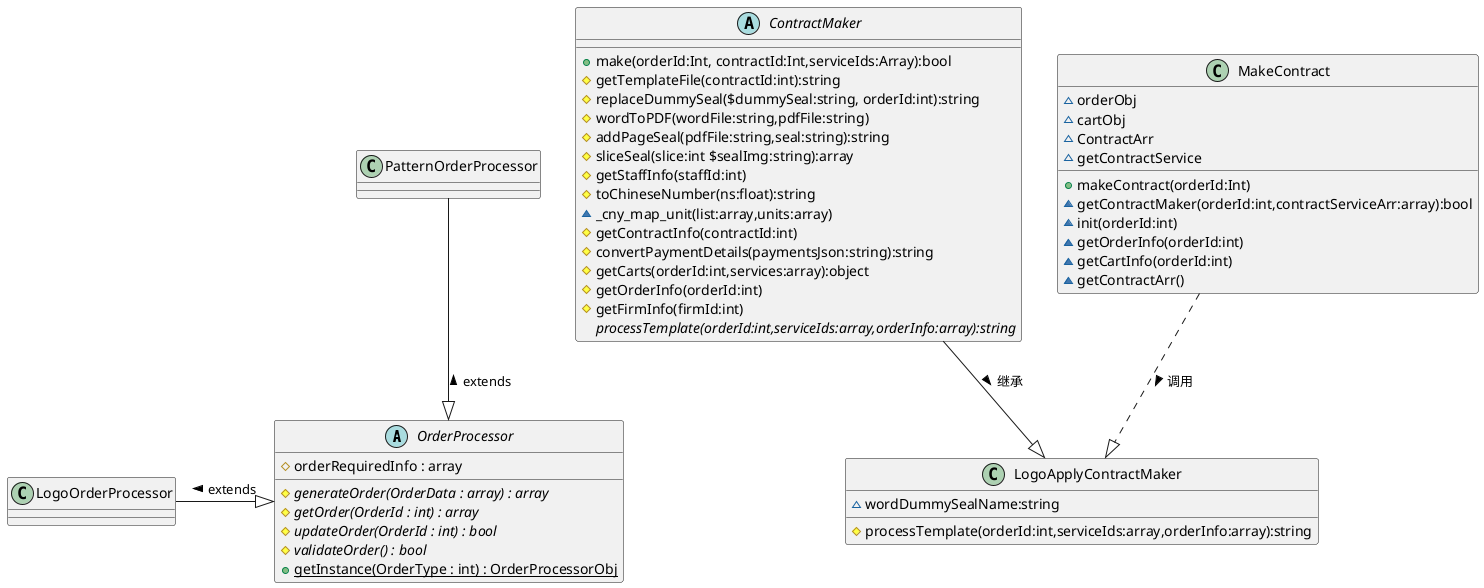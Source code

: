 @startuml
abstract class OrderProcessor{
    # orderRequiredInfo : array
   {abstract} # generateOrder(OrderData : array) : array
   {abstract} # getOrder(OrderId : int) : array
   {abstract} # updateOrder(OrderId : int) : bool
   {abstract} # validateOrder() : bool
   + {static} getInstance(OrderType : int) : OrderProcessorObj
}

LogoOrderProcessor -^ OrderProcessor : < extends
class LogoOrderProcessor{
}
PatternOrderProcessor --^ OrderProcessor : < extends
class PatternOrderProcessor{
}

abstract Class ContractMaker{
  + make(orderId:Int, contractId:Int,serviceIds:Array):bool
  # getTemplateFile(contractId:int):string
  # replaceDummySeal($dummySeal:string, orderId:int):string
  # wordToPDF(wordFile:string,pdfFile:string)
  # addPageSeal(pdfFile:string,seal:string):string
  # sliceSeal(slice:int $sealImg:string):array
  # getStaffInfo(staffId:int)
  # toChineseNumber(ns:float):string
  ~ _cny_map_unit(list:array,units:array)
  # getContractInfo(contractId:int)
  # convertPaymentDetails(paymentsJson:string):string
  # getCarts(orderId:int,services:array):object
  # getOrderInfo(orderId:int)
  # getFirmInfo(firmId:int)
  {abstract} processTemplate(orderId:int,serviceIds:array,orderInfo:array):string
}

ContractMaker --^ LogoApplyContractMaker : > 继承
class LogoApplyContractMaker{
    ~ wordDummySealName:string
    # processTemplate(orderId:int,serviceIds:array,orderInfo:array):string
}
MakeContract ..^ LogoApplyContractMaker : > 调用
class MakeContract{
    ~ orderObj
    ~ cartObj
    ~ ContractArr
    + makeContract(orderId:Int)
    ~ getContractMaker(orderId:int,contractServiceArr:array):bool
    ~ getContractService
    ~ init(orderId:int)
    ~ getOrderInfo(orderId:int)
    ~ getCartInfo(orderId:int)
    ~ getContractArr()
}

@enduml


@startuml

abstract class AbstractList
abstract AbstractCollection
interface List
interface Collection

List <|-- AbstractList
Collection <|-- AbstractCollection

Collection <|- List
AbstractCollection <|- AbstractList
AbstractList <|-- ArrayList

class ArrayList {
Object[] elementData
size()
}

enum TimeUnit {
DAYS
HOURS
MINUTES
}

@enduml
